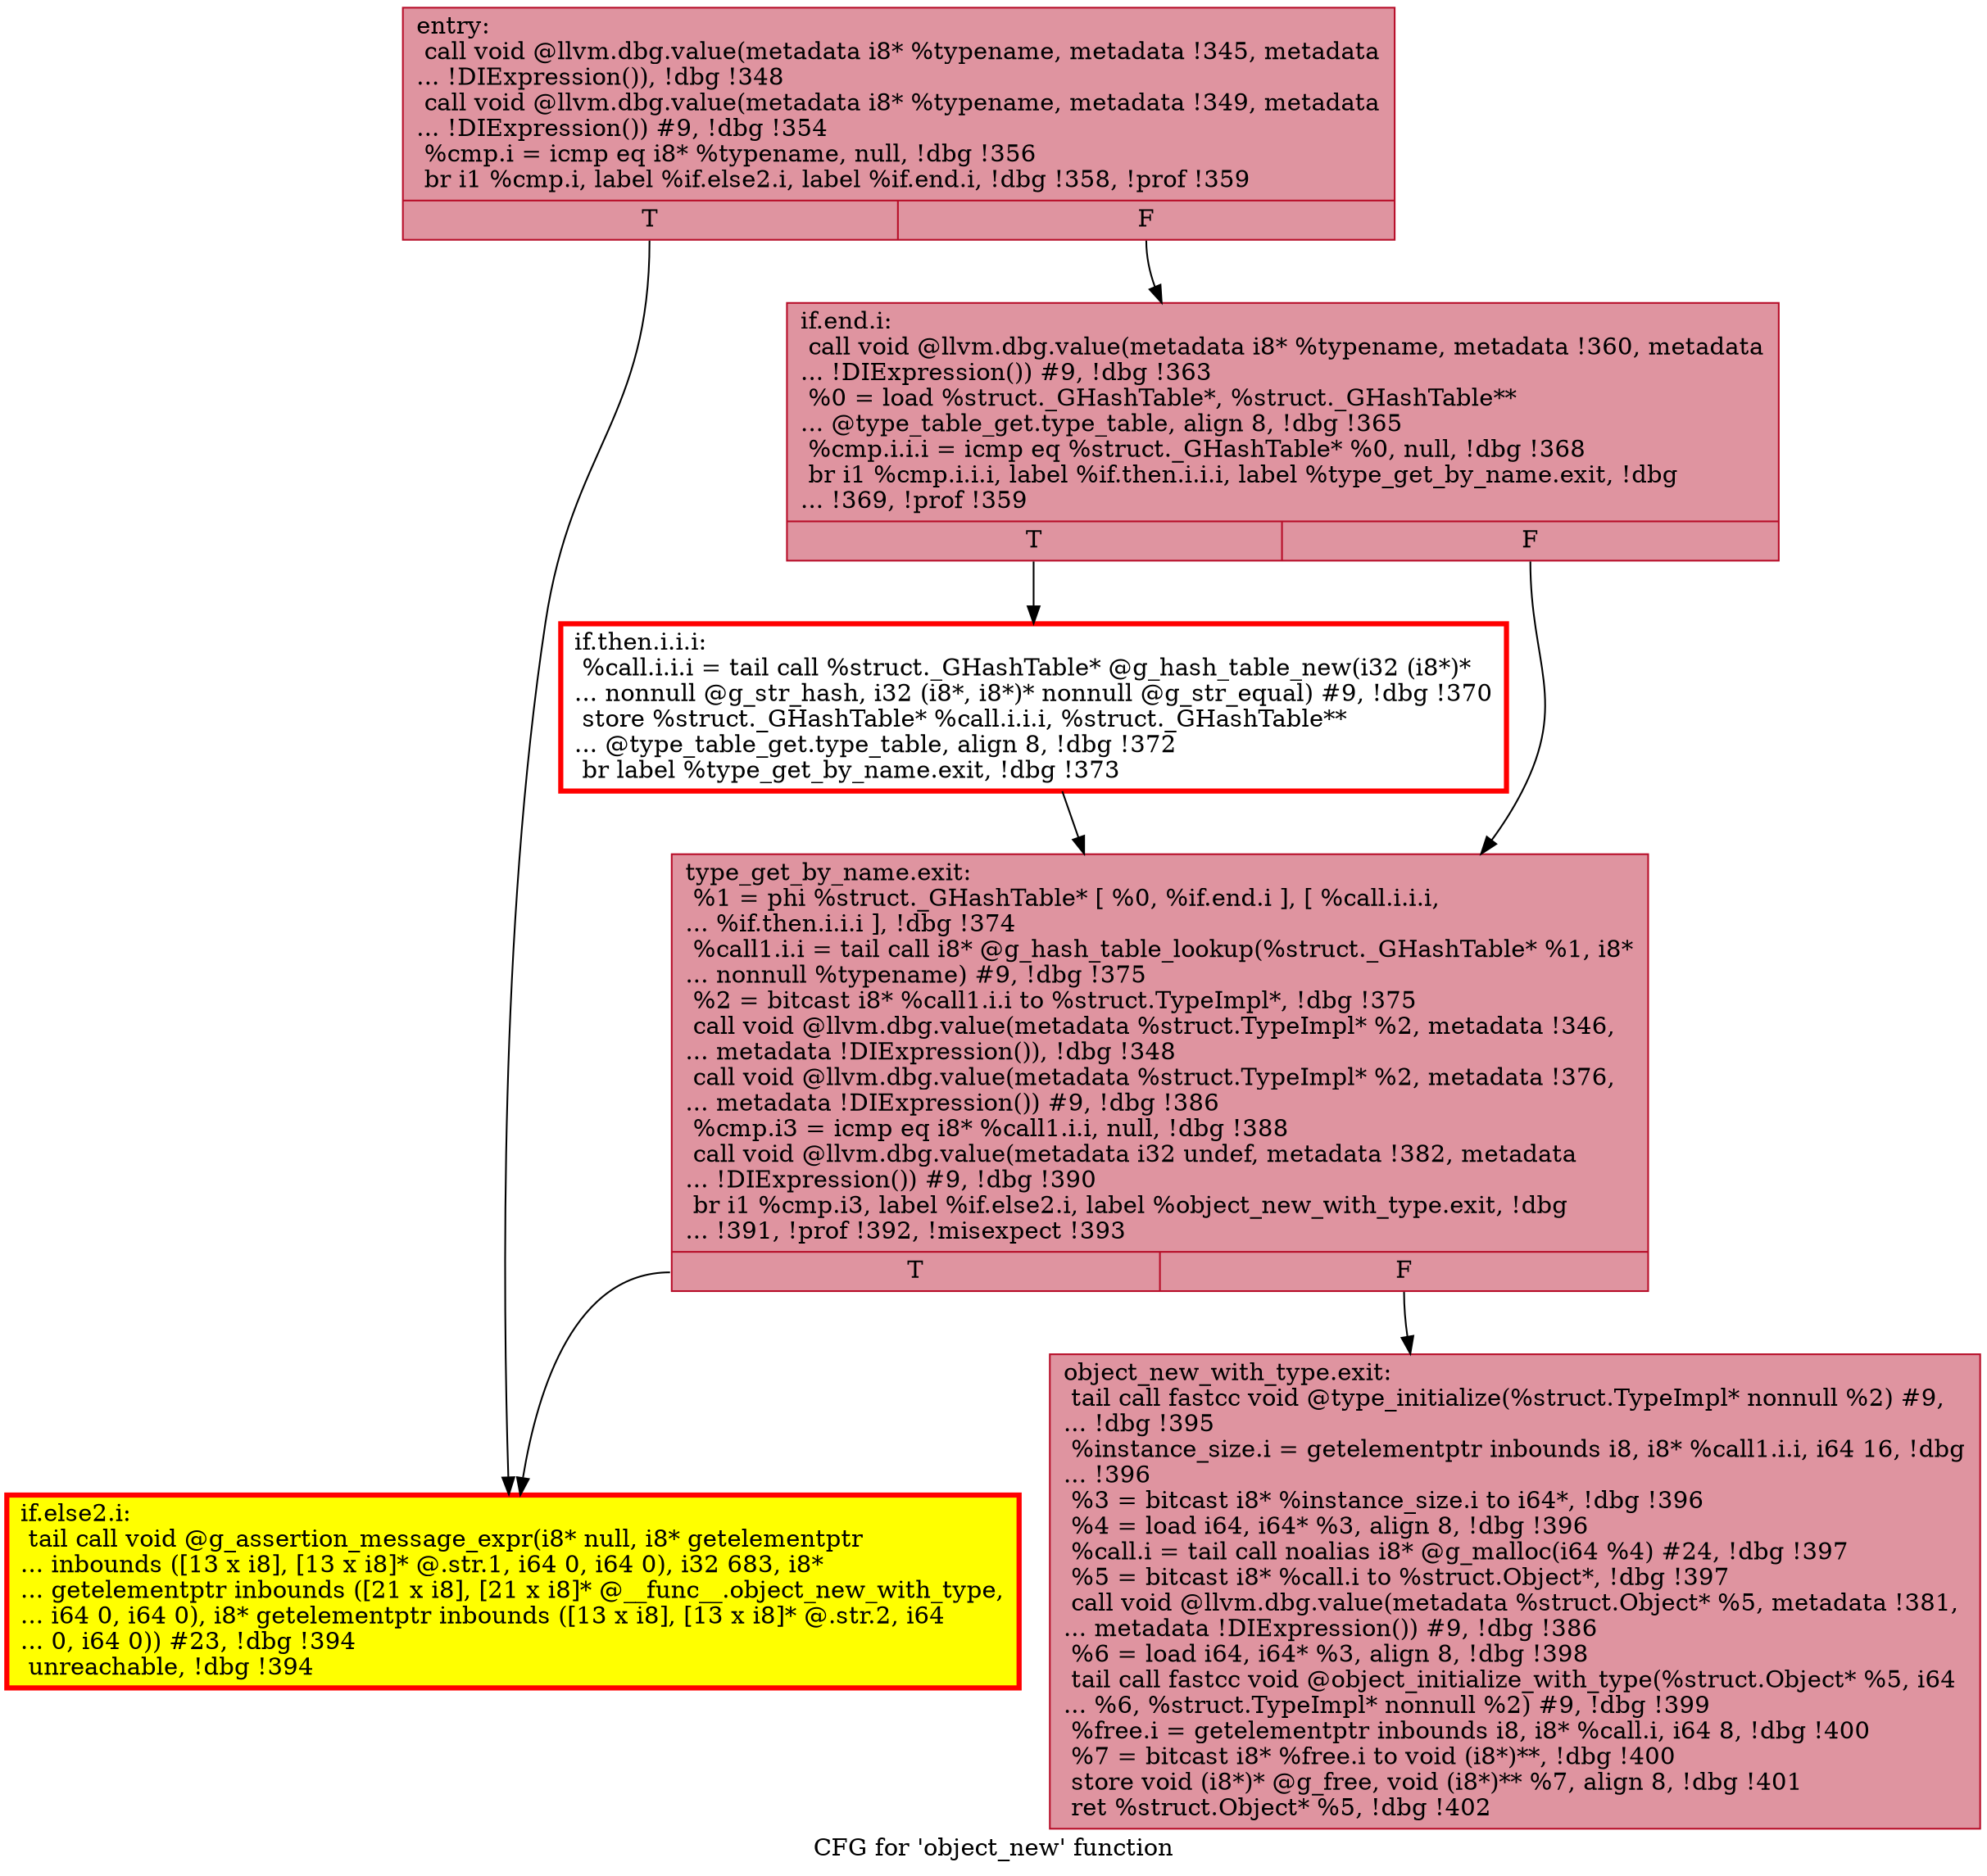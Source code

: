 digraph "CFG for 'object_new' function" {
	label="CFG for 'object_new' function";

	Node0x55ee2255bda0 [shape=record,color="#b70d28ff", style=filled, fillcolor="#b70d2870",label="{entry:\l  call void @llvm.dbg.value(metadata i8* %typename, metadata !345, metadata\l... !DIExpression()), !dbg !348\l  call void @llvm.dbg.value(metadata i8* %typename, metadata !349, metadata\l... !DIExpression()) #9, !dbg !354\l  %cmp.i = icmp eq i8* %typename, null, !dbg !356\l  br i1 %cmp.i, label %if.else2.i, label %if.end.i, !dbg !358, !prof !359\l|{<s0>T|<s1>F}}"];
	Node0x55ee2255bda0:s0 -> Node0x55ee229ede70;
	Node0x55ee2255bda0:s1 -> Node0x55ee2281c130;
	Node0x55ee2281c130 [shape=record,color="#b70d28ff", style=filled, fillcolor="#b70d2870",label="{if.end.i:                                         \l  call void @llvm.dbg.value(metadata i8* %typename, metadata !360, metadata\l... !DIExpression()) #9, !dbg !363\l  %0 = load %struct._GHashTable*, %struct._GHashTable**\l... @type_table_get.type_table, align 8, !dbg !365\l  %cmp.i.i.i = icmp eq %struct._GHashTable* %0, null, !dbg !368\l  br i1 %cmp.i.i.i, label %if.then.i.i.i, label %type_get_by_name.exit, !dbg\l... !369, !prof !359\l|{<s0>T|<s1>F}}"];
	Node0x55ee2281c130:s0 -> Node0x55ee227a45c0;
	Node0x55ee2281c130:s1 -> Node0x55ee2281bef0;
	Node0x55ee227a45c0 [shape=record,penwidth=3.0, color="red",label="{if.then.i.i.i:                                    \l  %call.i.i.i = tail call %struct._GHashTable* @g_hash_table_new(i32 (i8*)*\l... nonnull @g_str_hash, i32 (i8*, i8*)* nonnull @g_str_equal) #9, !dbg !370\l  store %struct._GHashTable* %call.i.i.i, %struct._GHashTable**\l... @type_table_get.type_table, align 8, !dbg !372\l  br label %type_get_by_name.exit, !dbg !373\l}"];
	Node0x55ee227a45c0 -> Node0x55ee2281bef0;
	Node0x55ee2281bef0 [shape=record,color="#b70d28ff", style=filled, fillcolor="#b70d2870",label="{type_get_by_name.exit:                            \l  %1 = phi %struct._GHashTable* [ %0, %if.end.i ], [ %call.i.i.i,\l... %if.then.i.i.i ], !dbg !374\l  %call1.i.i = tail call i8* @g_hash_table_lookup(%struct._GHashTable* %1, i8*\l... nonnull %typename) #9, !dbg !375\l  %2 = bitcast i8* %call1.i.i to %struct.TypeImpl*, !dbg !375\l  call void @llvm.dbg.value(metadata %struct.TypeImpl* %2, metadata !346,\l... metadata !DIExpression()), !dbg !348\l  call void @llvm.dbg.value(metadata %struct.TypeImpl* %2, metadata !376,\l... metadata !DIExpression()) #9, !dbg !386\l  %cmp.i3 = icmp eq i8* %call1.i.i, null, !dbg !388\l  call void @llvm.dbg.value(metadata i32 undef, metadata !382, metadata\l... !DIExpression()) #9, !dbg !390\l  br i1 %cmp.i3, label %if.else2.i, label %object_new_with_type.exit, !dbg\l... !391, !prof !392, !misexpect !393\l|{<s0>T|<s1>F}}"];
	Node0x55ee2281bef0:s0 -> Node0x55ee229ede70;
	Node0x55ee2281bef0:s1 -> Node0x55ee22a3eef0;
	Node0x55ee229ede70 [shape=record,penwidth=3.0, style="filled", color="red", fillcolor="yellow",label="{if.else2.i:                                       \l  tail call void @g_assertion_message_expr(i8* null, i8* getelementptr\l... inbounds ([13 x i8], [13 x i8]* @.str.1, i64 0, i64 0), i32 683, i8*\l... getelementptr inbounds ([21 x i8], [21 x i8]* @__func__.object_new_with_type,\l... i64 0, i64 0), i8* getelementptr inbounds ([13 x i8], [13 x i8]* @.str.2, i64\l... 0, i64 0)) #23, !dbg !394\l  unreachable, !dbg !394\l}"];
	Node0x55ee22a3eef0 [shape=record,color="#b70d28ff", style=filled, fillcolor="#b70d2870",label="{object_new_with_type.exit:                        \l  tail call fastcc void @type_initialize(%struct.TypeImpl* nonnull %2) #9,\l... !dbg !395\l  %instance_size.i = getelementptr inbounds i8, i8* %call1.i.i, i64 16, !dbg\l... !396\l  %3 = bitcast i8* %instance_size.i to i64*, !dbg !396\l  %4 = load i64, i64* %3, align 8, !dbg !396\l  %call.i = tail call noalias i8* @g_malloc(i64 %4) #24, !dbg !397\l  %5 = bitcast i8* %call.i to %struct.Object*, !dbg !397\l  call void @llvm.dbg.value(metadata %struct.Object* %5, metadata !381,\l... metadata !DIExpression()) #9, !dbg !386\l  %6 = load i64, i64* %3, align 8, !dbg !398\l  tail call fastcc void @object_initialize_with_type(%struct.Object* %5, i64\l... %6, %struct.TypeImpl* nonnull %2) #9, !dbg !399\l  %free.i = getelementptr inbounds i8, i8* %call.i, i64 8, !dbg !400\l  %7 = bitcast i8* %free.i to void (i8*)**, !dbg !400\l  store void (i8*)* @g_free, void (i8*)** %7, align 8, !dbg !401\l  ret %struct.Object* %5, !dbg !402\l}"];
}
